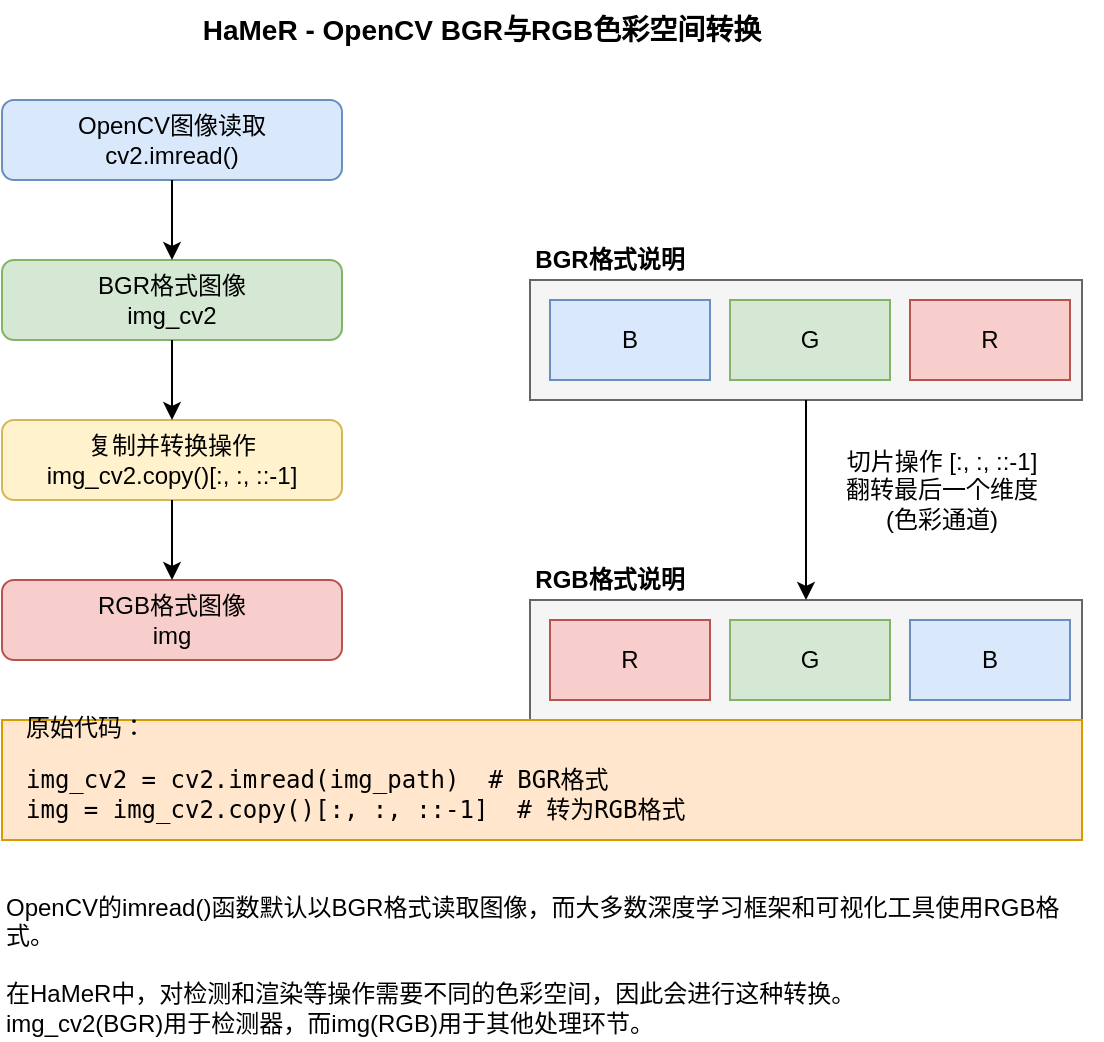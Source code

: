 <mxfile version="15.8.6" type="device">
  <diagram id="C5RBs43oDa-KdzZeNtuy" name="Page-1">
    <mxGraphModel dx="1200" dy="800" grid="1" gridSize="10" guides="1" tooltips="1" connect="1" arrows="1" fold="1" page="1" pageScale="1" pageWidth="827" pageHeight="1169" math="0" shadow="0">
      <root>
        <mxCell id="WIyWlLk6GJQsqaUBKTNV-0" />
        <mxCell id="WIyWlLk6GJQsqaUBKTNV-1" parent="WIyWlLk6GJQsqaUBKTNV-0" />
        <mxCell id="P3RjGtai6nAaVAYAQjJ4-19" value="&lt;font style=&quot;font-size: 14px;&quot;&gt;&lt;b&gt;HaMeR - OpenCV BGR与RGB色彩空间转换&lt;/b&gt;&lt;/font&gt;" style="text;html=1;strokeColor=none;fillColor=none;align=center;verticalAlign=middle;whiteSpace=wrap;rounded=0;" vertex="1" parent="WIyWlLk6GJQsqaUBKTNV-1">
          <mxGeometry x="200" y="30" width="400" height="30" as="geometry" />
        </mxCell>
        <mxCell id="image-conversion-0" value="OpenCV图像读取&#xa;cv2.imread()" style="rounded=1;whiteSpace=wrap;html=1;fontSize=12;glass=0;strokeWidth=1;shadow=0;fillColor=#dae8fc;strokeColor=#6c8ebf;" vertex="1" parent="WIyWlLk6GJQsqaUBKTNV-1">
          <mxGeometry x="160" y="80" width="170" height="40" as="geometry" />
        </mxCell>
        <mxCell id="image-conversion-1" value="BGR格式图像&#xa;img_cv2" style="rounded=1;whiteSpace=wrap;html=1;fontSize=12;glass=0;strokeWidth=1;shadow=0;fillColor=#d5e8d4;strokeColor=#82b366;" vertex="1" parent="WIyWlLk6GJQsqaUBKTNV-1">
          <mxGeometry x="160" y="160" width="170" height="40" as="geometry" />
        </mxCell>
        <mxCell id="image-conversion-2" value="复制并转换操作&#xa;img_cv2.copy()[:, :, ::-1]" style="rounded=1;whiteSpace=wrap;html=1;fontSize=12;glass=0;strokeWidth=1;shadow=0;fillColor=#fff2cc;strokeColor=#d6b656;" vertex="1" parent="WIyWlLk6GJQsqaUBKTNV-1">
          <mxGeometry x="160" y="240" width="170" height="40" as="geometry" />
        </mxCell>
        <mxCell id="image-conversion-3" value="RGB格式图像&#xa;img" style="rounded=1;whiteSpace=wrap;html=1;fontSize=12;glass=0;strokeWidth=1;shadow=0;fillColor=#f8cecc;strokeColor=#b85450;" vertex="1" parent="WIyWlLk6GJQsqaUBKTNV-1">
          <mxGeometry x="160" y="320" width="170" height="40" as="geometry" />
        </mxCell>
        <mxCell id="image-conversion-arrow-1" value="" style="endArrow=classic;html=1;rounded=0;exitX=0.5;exitY=1;exitDx=0;exitDy=0;entryX=0.5;entryY=0;entryDx=0;entryDy=0;" edge="1" parent="WIyWlLk6GJQsqaUBKTNV-1" source="image-conversion-0" target="image-conversion-1">
          <mxGeometry width="50" height="50" relative="1" as="geometry">
            <mxPoint x="390" y="430" as="sourcePoint" />
            <mxPoint x="440" y="380" as="targetPoint" />
          </mxGeometry>
        </mxCell>
        <mxCell id="image-conversion-arrow-2" value="" style="endArrow=classic;html=1;rounded=0;exitX=0.5;exitY=1;exitDx=0;exitDy=0;entryX=0.5;entryY=0;entryDx=0;entryDy=0;" edge="1" parent="WIyWlLk6GJQsqaUBKTNV-1" source="image-conversion-1" target="image-conversion-2">
          <mxGeometry width="50" height="50" relative="1" as="geometry">
            <mxPoint x="390" y="430" as="sourcePoint" />
            <mxPoint x="440" y="380" as="targetPoint" />
          </mxGeometry>
        </mxCell>
        <mxCell id="image-conversion-arrow-3" value="" style="endArrow=classic;html=1;rounded=0;exitX=0.5;exitY=1;exitDx=0;exitDy=0;entryX=0.5;entryY=0;entryDx=0;entryDy=0;" edge="1" parent="WIyWlLk6GJQsqaUBKTNV-1" source="image-conversion-2" target="image-conversion-3">
          <mxGeometry width="50" height="50" relative="1" as="geometry">
            <mxPoint x="390" y="430" as="sourcePoint" />
            <mxPoint x="440" y="380" as="targetPoint" />
          </mxGeometry>
        </mxCell>
        
        <!-- BGR 图像表示 -->
        <mxCell id="bgr-image-label" value="BGR格式说明" style="text;html=1;strokeColor=none;fillColor=none;align=center;verticalAlign=middle;whiteSpace=wrap;rounded=0;fontStyle=1" vertex="1" parent="WIyWlLk6GJQsqaUBKTNV-1">
          <mxGeometry x="414" y="150" width="100" height="20" as="geometry" />
        </mxCell>
        <mxCell id="bgr-box" value="" style="rounded=0;whiteSpace=wrap;html=1;fillColor=#f5f5f5;strokeColor=#666666;fontColor=#333333;" vertex="1" parent="WIyWlLk6GJQsqaUBKTNV-1">
          <mxGeometry x="424" y="170" width="276" height="60" as="geometry" />
        </mxCell>
        <mxCell id="bgr-b" value="B" style="rounded=0;whiteSpace=wrap;html=1;fillColor=#dae8fc;strokeColor=#6c8ebf;" vertex="1" parent="WIyWlLk6GJQsqaUBKTNV-1">
          <mxGeometry x="434" y="180" width="80" height="40" as="geometry" />
        </mxCell>
        <mxCell id="bgr-g" value="G" style="rounded=0;whiteSpace=wrap;html=1;fillColor=#d5e8d4;strokeColor=#82b366;" vertex="1" parent="WIyWlLk6GJQsqaUBKTNV-1">
          <mxGeometry x="524" y="180" width="80" height="40" as="geometry" />
        </mxCell>
        <mxCell id="bgr-r" value="R" style="rounded=0;whiteSpace=wrap;html=1;fillColor=#f8cecc;strokeColor=#b85450;" vertex="1" parent="WIyWlLk6GJQsqaUBKTNV-1">
          <mxGeometry x="614" y="180" width="80" height="40" as="geometry" />
        </mxCell>
        
        <!-- RGB 图像表示 -->
        <mxCell id="rgb-image-label" value="RGB格式说明" style="text;html=1;strokeColor=none;fillColor=none;align=center;verticalAlign=middle;whiteSpace=wrap;rounded=0;fontStyle=1" vertex="1" parent="WIyWlLk6GJQsqaUBKTNV-1">
          <mxGeometry x="414" y="310" width="100" height="20" as="geometry" />
        </mxCell>
        <mxCell id="rgb-box" value="" style="rounded=0;whiteSpace=wrap;html=1;fillColor=#f5f5f5;strokeColor=#666666;fontColor=#333333;" vertex="1" parent="WIyWlLk6GJQsqaUBKTNV-1">
          <mxGeometry x="424" y="330" width="276" height="60" as="geometry" />
        </mxCell>
        <mxCell id="rgb-r" value="R" style="rounded=0;whiteSpace=wrap;html=1;fillColor=#f8cecc;strokeColor=#b85450;" vertex="1" parent="WIyWlLk6GJQsqaUBKTNV-1">
          <mxGeometry x="434" y="340" width="80" height="40" as="geometry" />
        </mxCell>
        <mxCell id="rgb-g" value="G" style="rounded=0;whiteSpace=wrap;html=1;fillColor=#d5e8d4;strokeColor=#82b366;" vertex="1" parent="WIyWlLk6GJQsqaUBKTNV-1">
          <mxGeometry x="524" y="340" width="80" height="40" as="geometry" />
        </mxCell>
        <mxCell id="rgb-b" value="B" style="rounded=0;whiteSpace=wrap;html=1;fillColor=#dae8fc;strokeColor=#6c8ebf;" vertex="1" parent="WIyWlLk6GJQsqaUBKTNV-1">
          <mxGeometry x="614" y="340" width="80" height="40" as="geometry" />
        </mxCell>
        
        <!-- 转换过程箭头和说明 -->
        <mxCell id="convert-arrow" value="" style="endArrow=classic;html=1;rounded=0;exitX=0.5;exitY=1;exitDx=0;exitDy=0;entryX=0.5;entryY=0;entryDx=0;entryDy=0;" edge="1" parent="WIyWlLk6GJQsqaUBKTNV-1" source="bgr-box" target="rgb-box">
          <mxGeometry width="50" height="50" relative="1" as="geometry">
            <mxPoint x="390" y="430" as="sourcePoint" />
            <mxPoint x="440" y="380" as="targetPoint" />
          </mxGeometry>
        </mxCell>
        <mxCell id="convert-label" value="切片操作 [:, :, ::-1] &#xa;翻转最后一个维度&#xa;(色彩通道)" style="text;html=1;strokeColor=none;fillColor=none;align=center;verticalAlign=middle;whiteSpace=wrap;rounded=0;" vertex="1" parent="WIyWlLk6GJQsqaUBKTNV-1">
          <mxGeometry x="550" y="250" width="160" height="50" as="geometry" />
        </mxCell>
        
        <!-- 代码解释 -->
        <mxCell id="code-explanation" value="原始代码：&lt;br&gt;&lt;pre&gt;img_cv2 = cv2.imread(img_path)  # BGR格式&lt;br&gt;img = img_cv2.copy()[:, :, ::-1]  # 转为RGB格式&lt;/pre&gt;" style="rounded=0;whiteSpace=wrap;html=1;align=left;spacingLeft=10;spacingRight=10;fillColor=#ffe6cc;strokeColor=#d79b00;" vertex="1" parent="WIyWlLk6GJQsqaUBKTNV-1">
          <mxGeometry x="160" y="390" width="540" height="60" as="geometry" />
        </mxCell>
        
        <!-- 补充说明 -->
        <mxCell id="explanation" value="OpenCV的imread()函数默认以BGR格式读取图像，而大多数深度学习框架和可视化工具使用RGB格式。&#xa;&#xa;在HaMeR中，对检测和渲染等操作需要不同的色彩空间，因此会进行这种转换。&#xa;img_cv2(BGR)用于检测器，而img(RGB)用于其他处理环节。" style="text;html=1;strokeColor=none;fillColor=none;align=left;verticalAlign=top;whiteSpace=wrap;rounded=0;" vertex="1" parent="WIyWlLk6GJQsqaUBKTNV-1">
          <mxGeometry x="160" y="470" width="540" height="80" as="geometry" />
        </mxCell>
      </root>
    </mxGraphModel>
  </diagram>
</mxfile> 